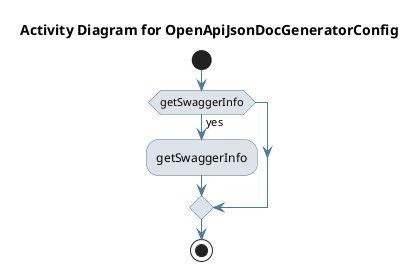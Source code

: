 @startuml
skinparam activity {
 BackgroundColor #DEE3E9 
 BorderColor #4D7A97 
 ArrowColor #4D7A97 
}
!pragma useVerticalIf on
start
title Activity Diagram for OpenApiJsonDocGeneratorConfig

if (getSwaggerInfo) then (yes)
:getSwaggerInfo;
endif
stop
@enduml
